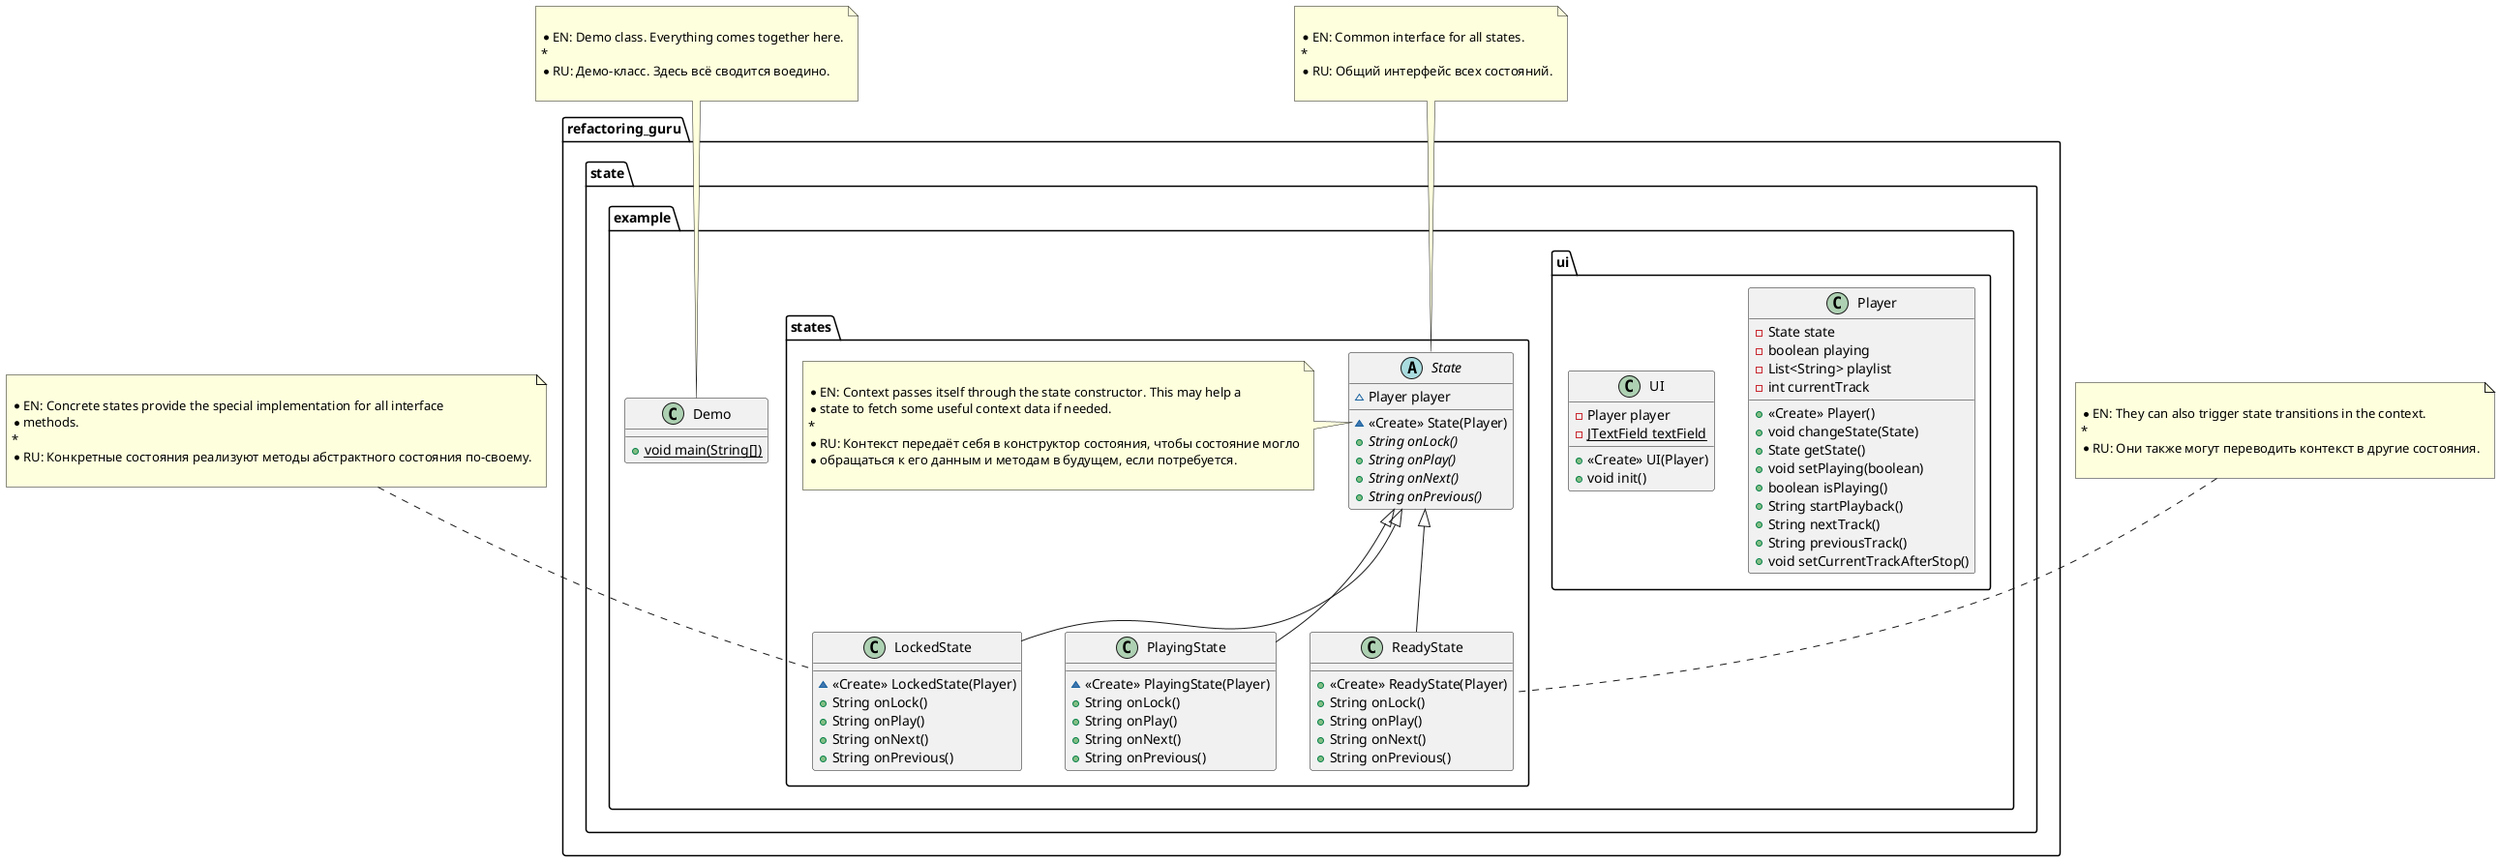 @startuml
class refactoring_guru.state.example.ui.Player {
- State state
- boolean playing
- List<String> playlist
- int currentTrack
+ <<Create>> Player()
+ void changeState(State)
+ State getState()
+ void setPlaying(boolean)
+ boolean isPlaying()
+ String startPlayback()
+ String nextTrack()
+ String previousTrack()
+ void setCurrentTrackAfterStop()
}


class refactoring_guru.state.example.states.LockedState {
~ <<Create>> LockedState(Player)
+ String onLock()
+ String onPlay()
+ String onNext()
+ String onPrevious()
}
note top of refactoring_guru.state.example.states.LockedState

 * EN: Concrete states provide the special implementation for all interface
 * methods.
 *
 * RU: Конкретные состояния реализуют методы абстрактного состояния по-своему.
 
end note


class refactoring_guru.state.example.states.PlayingState {
~ <<Create>> PlayingState(Player)
+ String onLock()
+ String onPlay()
+ String onNext()
+ String onPrevious()
}

class refactoring_guru.state.example.ui.UI {
- Player player
- {static} JTextField textField
+ <<Create>> UI(Player)
+ void init()
}


class refactoring_guru.state.example.Demo {
+ {static} void main(String[])
}
note top of refactoring_guru.state.example.Demo

 * EN: Demo class. Everything comes together here.
 *
 * RU: Демо-класс. Здесь всё сводится воедино.
 
end note


abstract class refactoring_guru.state.example.states.State {
~ Player player
~ <<Create>> State(Player)
+ {abstract}String onLock()
+ {abstract}String onPlay()
+ {abstract}String onNext()
+ {abstract}String onPrevious()
}
note top of refactoring_guru.state.example.states.State

 * EN: Common interface for all states.
 *
 * RU: Общий интерфейс всех состояний.
 
end note


note left of refactoring_guru.state.example.states.State::State(Player)

     * EN: Context passes itself through the state constructor. This may help a
     * state to fetch some useful context data if needed.
     *
     * RU: Контекст передаёт себя в конструктор состояния, чтобы состояние могло
     * обращаться к его данным и методам в будущем, если потребуется.
     
end note

class refactoring_guru.state.example.states.ReadyState {
+ <<Create>> ReadyState(Player)
+ String onLock()
+ String onPlay()
+ String onNext()
+ String onPrevious()
}
note top of refactoring_guru.state.example.states.ReadyState

 * EN: They can also trigger state transitions in the context.
 *
 * RU: Они также могут переводить контекст в другие состояния.
 
end note




refactoring_guru.state.example.states.State <|-- refactoring_guru.state.example.states.LockedState
refactoring_guru.state.example.states.State <|-- refactoring_guru.state.example.states.PlayingState
refactoring_guru.state.example.states.State <|-- refactoring_guru.state.example.states.ReadyState
@enduml